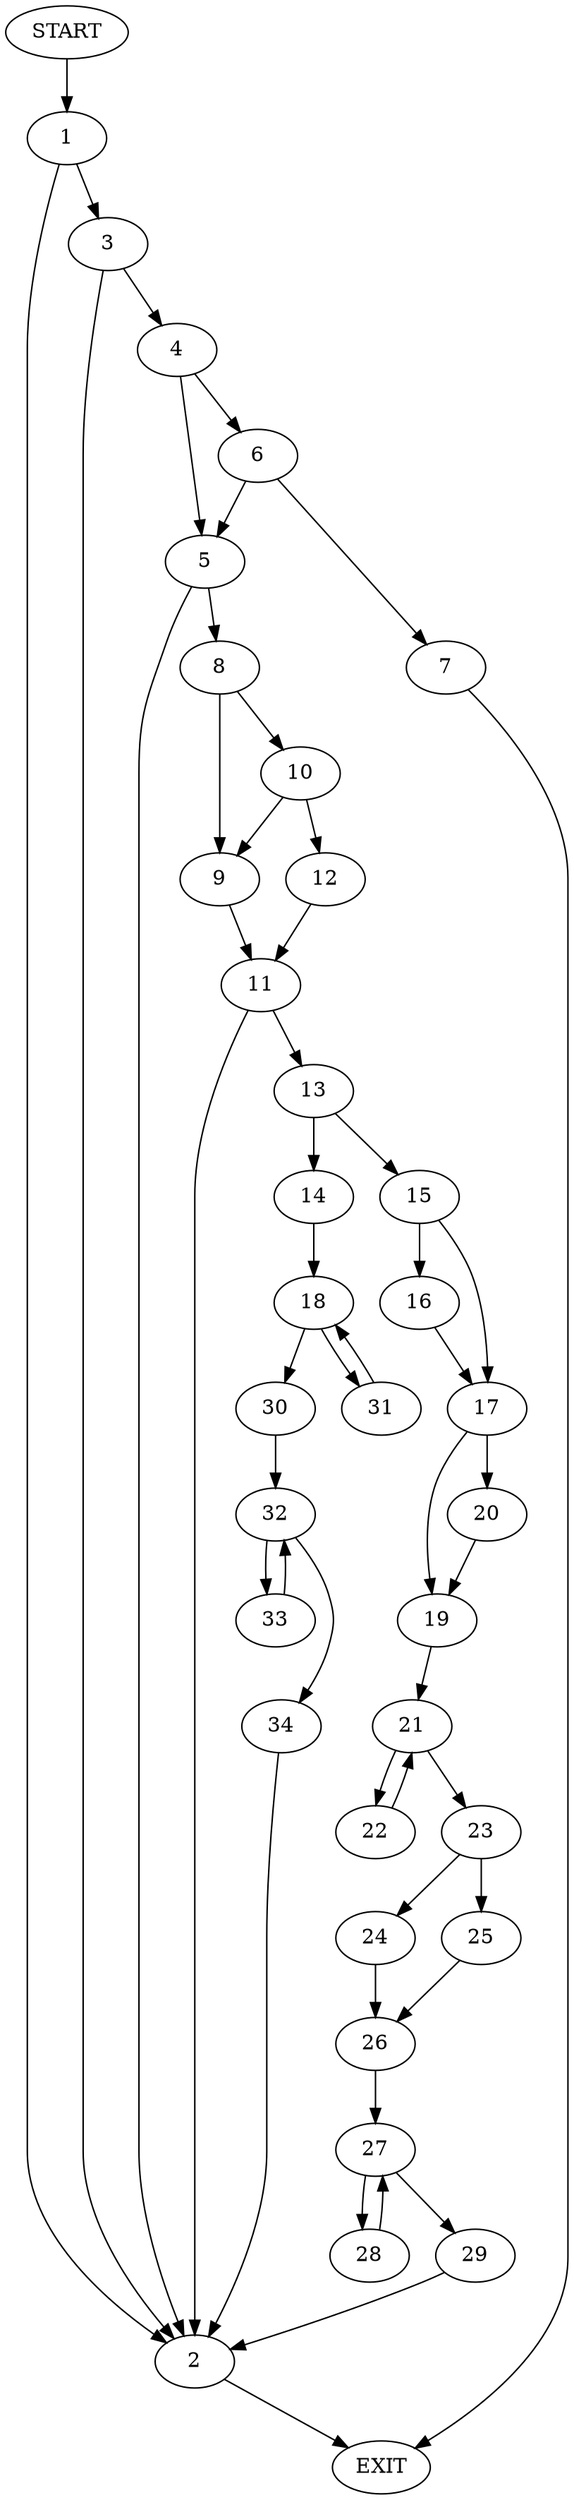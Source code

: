 digraph {
0 [label="START"]
35 [label="EXIT"]
0 -> 1
1 -> 2
1 -> 3
3 -> 2
3 -> 4
2 -> 35
4 -> 5
4 -> 6
6 -> 5
6 -> 7
5 -> 2
5 -> 8
7 -> 35
8 -> 9
8 -> 10
9 -> 11
10 -> 9
10 -> 12
12 -> 11
11 -> 2
11 -> 13
13 -> 14
13 -> 15
15 -> 16
15 -> 17
14 -> 18
17 -> 19
17 -> 20
16 -> 17
20 -> 19
19 -> 21
21 -> 22
21 -> 23
23 -> 24
23 -> 25
22 -> 21
25 -> 26
24 -> 26
26 -> 27
27 -> 28
27 -> 29
29 -> 2
28 -> 27
18 -> 30
18 -> 31
30 -> 32
31 -> 18
32 -> 33
32 -> 34
34 -> 2
33 -> 32
}
